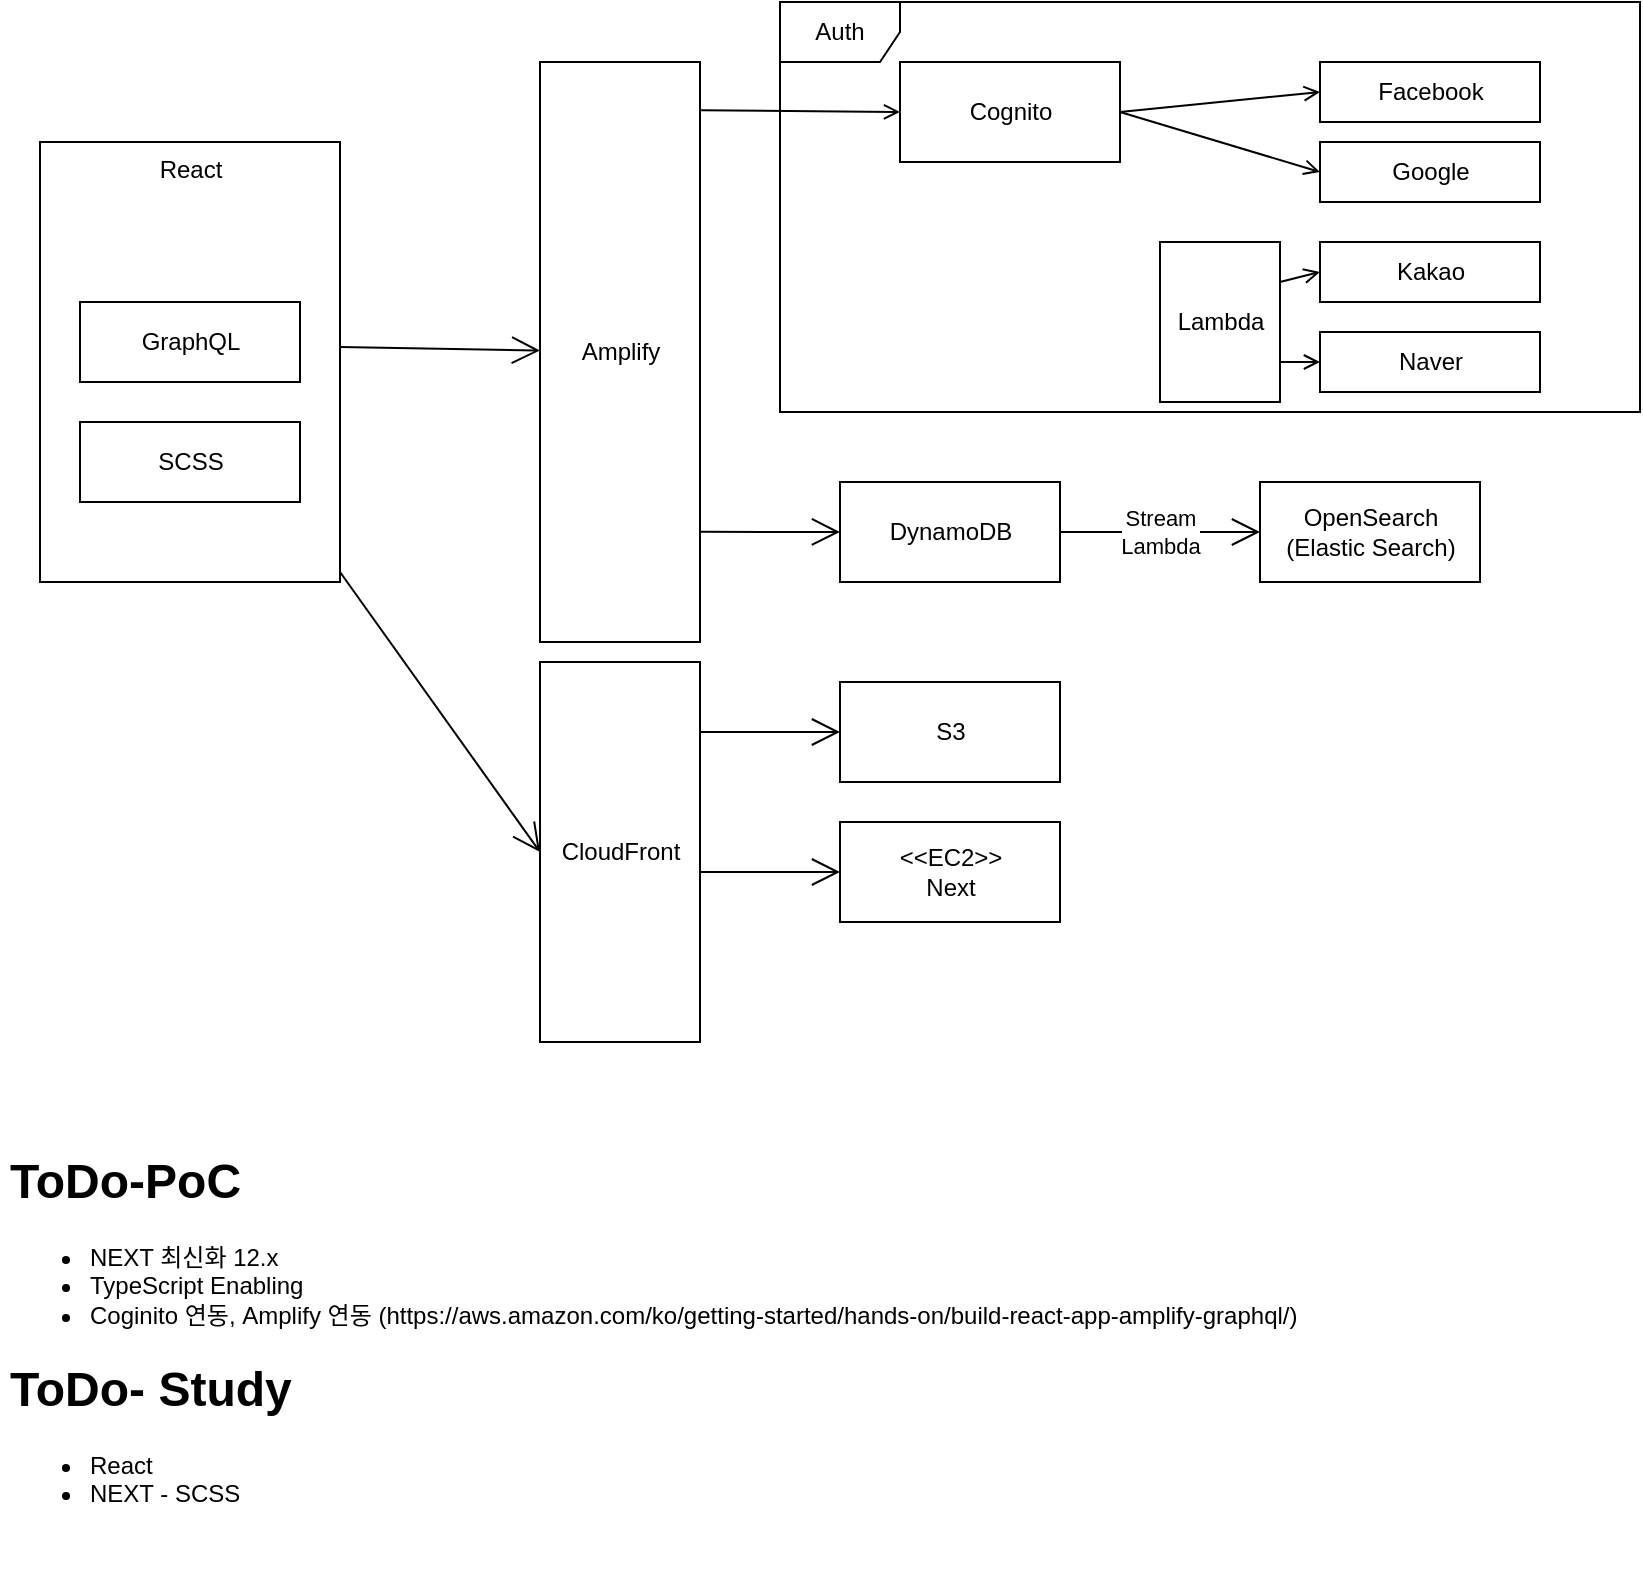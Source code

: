 <mxfile version="17.1.2" type="github">
  <diagram name="Page-1" id="58cdce13-f638-feb5-8d6f-7d28b1aa9fa0">
    <mxGraphModel dx="1242" dy="637" grid="1" gridSize="10" guides="1" tooltips="1" connect="1" arrows="1" fold="1" page="1" pageScale="1" pageWidth="1100" pageHeight="850" background="none" math="0" shadow="0">
      <root>
        <mxCell id="0" />
        <mxCell id="1" parent="0" />
        <mxCell id="fE0zM8Yy9JnagM1J_v-u-35" value="Auth" style="shape=umlFrame;whiteSpace=wrap;html=1;" parent="1" vertex="1">
          <mxGeometry x="470" y="10" width="430" height="205" as="geometry" />
        </mxCell>
        <mxCell id="fE0zM8Yy9JnagM1J_v-u-10" value="React" style="html=1;verticalAlign=top;" parent="1" vertex="1">
          <mxGeometry x="100" y="80" width="150" height="220" as="geometry" />
        </mxCell>
        <mxCell id="fE0zM8Yy9JnagM1J_v-u-11" value="DynamoDB" style="html=1;" parent="1" vertex="1">
          <mxGeometry x="500" y="250" width="110" height="50" as="geometry" />
        </mxCell>
        <mxCell id="fE0zM8Yy9JnagM1J_v-u-12" value="OpenSearch&lt;br&gt;(Elastic Search)" style="html=1;" parent="1" vertex="1">
          <mxGeometry x="710" y="250" width="110" height="50" as="geometry" />
        </mxCell>
        <mxCell id="fE0zM8Yy9JnagM1J_v-u-13" value="Stream&lt;br&gt;Lambda" style="endArrow=open;endFill=1;endSize=12;html=1;rounded=0;exitX=1;exitY=0.5;exitDx=0;exitDy=0;entryX=0;entryY=0.5;entryDx=0;entryDy=0;" parent="1" source="fE0zM8Yy9JnagM1J_v-u-11" target="fE0zM8Yy9JnagM1J_v-u-12" edge="1">
          <mxGeometry width="160" relative="1" as="geometry">
            <mxPoint x="690" y="300" as="sourcePoint" />
            <mxPoint x="750" y="305" as="targetPoint" />
          </mxGeometry>
        </mxCell>
        <mxCell id="fE0zM8Yy9JnagM1J_v-u-14" value="Cognito" style="html=1;" parent="1" vertex="1">
          <mxGeometry x="530" y="40" width="110" height="50" as="geometry" />
        </mxCell>
        <mxCell id="fE0zM8Yy9JnagM1J_v-u-16" value="" style="endArrow=open;endFill=1;endSize=12;html=1;rounded=0;exitX=1.006;exitY=0.81;exitDx=0;exitDy=0;entryX=0;entryY=0.5;entryDx=0;entryDy=0;exitPerimeter=0;" parent="1" source="fE0zM8Yy9JnagM1J_v-u-36" target="fE0zM8Yy9JnagM1J_v-u-11" edge="1">
          <mxGeometry width="160" relative="1" as="geometry">
            <mxPoint x="640" y="305" as="sourcePoint" />
            <mxPoint x="930" y="315" as="targetPoint" />
          </mxGeometry>
        </mxCell>
        <mxCell id="fE0zM8Yy9JnagM1J_v-u-18" value="Lambda" style="html=1;" parent="1" vertex="1">
          <mxGeometry x="660" y="130" width="60" height="80" as="geometry" />
        </mxCell>
        <mxCell id="fE0zM8Yy9JnagM1J_v-u-19" value="Kakao" style="html=1;" parent="1" vertex="1">
          <mxGeometry x="740" y="130" width="110" height="30" as="geometry" />
        </mxCell>
        <mxCell id="fE0zM8Yy9JnagM1J_v-u-20" value="Naver" style="html=1;" parent="1" vertex="1">
          <mxGeometry x="740" y="175" width="110" height="30" as="geometry" />
        </mxCell>
        <mxCell id="fE0zM8Yy9JnagM1J_v-u-21" value="Facebook" style="html=1;" parent="1" vertex="1">
          <mxGeometry x="740" y="40" width="110" height="30" as="geometry" />
        </mxCell>
        <mxCell id="fE0zM8Yy9JnagM1J_v-u-23" value="Google" style="html=1;" parent="1" vertex="1">
          <mxGeometry x="740" y="80" width="110" height="30" as="geometry" />
        </mxCell>
        <mxCell id="fE0zM8Yy9JnagM1J_v-u-25" value="GraphQL" style="html=1;" parent="1" vertex="1">
          <mxGeometry x="120" y="160" width="110" height="40" as="geometry" />
        </mxCell>
        <mxCell id="fE0zM8Yy9JnagM1J_v-u-26" value="" style="endArrow=open;endFill=0;endSize=6;html=1;rounded=0;exitX=1;exitY=0.25;exitDx=0;exitDy=0;entryX=0;entryY=0.5;entryDx=0;entryDy=0;strokeWidth=1;" parent="1" source="fE0zM8Yy9JnagM1J_v-u-18" target="fE0zM8Yy9JnagM1J_v-u-19" edge="1">
          <mxGeometry width="160" relative="1" as="geometry">
            <mxPoint x="650" y="-15" as="sourcePoint" />
            <mxPoint x="750" y="-15" as="targetPoint" />
          </mxGeometry>
        </mxCell>
        <mxCell id="fE0zM8Yy9JnagM1J_v-u-27" value="" style="endArrow=open;endFill=0;endSize=6;html=1;rounded=0;exitX=1;exitY=0.75;exitDx=0;exitDy=0;strokeWidth=1;" parent="1" source="fE0zM8Yy9JnagM1J_v-u-18" target="fE0zM8Yy9JnagM1J_v-u-20" edge="1">
          <mxGeometry width="160" relative="1" as="geometry">
            <mxPoint x="730" y="160" as="sourcePoint" />
            <mxPoint x="750" y="155" as="targetPoint" />
          </mxGeometry>
        </mxCell>
        <mxCell id="fE0zM8Yy9JnagM1J_v-u-28" value="" style="endArrow=open;endFill=0;endSize=6;html=1;rounded=0;exitX=1;exitY=0.5;exitDx=0;exitDy=0;entryX=0;entryY=0.5;entryDx=0;entryDy=0;strokeWidth=1;" parent="1" source="fE0zM8Yy9JnagM1J_v-u-14" target="fE0zM8Yy9JnagM1J_v-u-21" edge="1">
          <mxGeometry width="160" relative="1" as="geometry">
            <mxPoint x="730" y="160" as="sourcePoint" />
            <mxPoint x="750" y="155" as="targetPoint" />
          </mxGeometry>
        </mxCell>
        <mxCell id="fE0zM8Yy9JnagM1J_v-u-29" value="" style="endArrow=open;endFill=0;endSize=6;html=1;rounded=0;exitX=1;exitY=0.5;exitDx=0;exitDy=0;entryX=0;entryY=0.5;entryDx=0;entryDy=0;strokeWidth=1;" parent="1" source="fE0zM8Yy9JnagM1J_v-u-14" target="fE0zM8Yy9JnagM1J_v-u-23" edge="1">
          <mxGeometry width="160" relative="1" as="geometry">
            <mxPoint x="740" y="170" as="sourcePoint" />
            <mxPoint x="760" y="165" as="targetPoint" />
          </mxGeometry>
        </mxCell>
        <mxCell id="fE0zM8Yy9JnagM1J_v-u-36" value="Amplify" style="html=1;" parent="1" vertex="1">
          <mxGeometry x="350" y="40" width="80" height="290" as="geometry" />
        </mxCell>
        <mxCell id="fE0zM8Yy9JnagM1J_v-u-37" value="" style="endArrow=open;endFill=0;endSize=6;html=1;rounded=0;exitX=1.007;exitY=0.083;exitDx=0;exitDy=0;strokeWidth=1;exitPerimeter=0;" parent="1" source="fE0zM8Yy9JnagM1J_v-u-36" edge="1">
          <mxGeometry width="160" relative="1" as="geometry">
            <mxPoint x="650" y="75" as="sourcePoint" />
            <mxPoint x="530" y="65" as="targetPoint" />
          </mxGeometry>
        </mxCell>
        <mxCell id="fE0zM8Yy9JnagM1J_v-u-39" value="S3" style="html=1;" parent="1" vertex="1">
          <mxGeometry x="500" y="350" width="110" height="50" as="geometry" />
        </mxCell>
        <mxCell id="fE0zM8Yy9JnagM1J_v-u-40" value="" style="endArrow=open;endFill=1;endSize=12;html=1;rounded=0;entryX=0;entryY=0.5;entryDx=0;entryDy=0;" parent="1" target="fE0zM8Yy9JnagM1J_v-u-39" edge="1">
          <mxGeometry width="160" relative="1" as="geometry">
            <mxPoint x="430" y="375" as="sourcePoint" />
            <mxPoint x="620" y="315" as="targetPoint" />
          </mxGeometry>
        </mxCell>
        <mxCell id="fE0zM8Yy9JnagM1J_v-u-41" value="CloudFront" style="html=1;" parent="1" vertex="1">
          <mxGeometry x="350" y="340" width="80" height="190" as="geometry" />
        </mxCell>
        <mxCell id="fE0zM8Yy9JnagM1J_v-u-42" value="&amp;lt;&amp;lt;EC2&amp;gt;&amp;gt;&lt;br&gt;Next" style="html=1;" parent="1" vertex="1">
          <mxGeometry x="500" y="420" width="110" height="50" as="geometry" />
        </mxCell>
        <mxCell id="fE0zM8Yy9JnagM1J_v-u-43" value="" style="endArrow=open;endFill=1;endSize=12;html=1;rounded=0;entryX=0;entryY=0.5;entryDx=0;entryDy=0;" parent="1" target="fE0zM8Yy9JnagM1J_v-u-42" edge="1">
          <mxGeometry width="160" relative="1" as="geometry">
            <mxPoint x="430" y="445" as="sourcePoint" />
            <mxPoint x="620" y="385" as="targetPoint" />
          </mxGeometry>
        </mxCell>
        <mxCell id="fE0zM8Yy9JnagM1J_v-u-44" value="SCSS" style="html=1;" parent="1" vertex="1">
          <mxGeometry x="120" y="220" width="110" height="40" as="geometry" />
        </mxCell>
        <mxCell id="fE0zM8Yy9JnagM1J_v-u-45" value="" style="endArrow=open;endFill=1;endSize=12;html=1;rounded=0;exitX=1.001;exitY=0.466;exitDx=0;exitDy=0;exitPerimeter=0;" parent="1" source="fE0zM8Yy9JnagM1J_v-u-10" target="fE0zM8Yy9JnagM1J_v-u-36" edge="1">
          <mxGeometry width="160" relative="1" as="geometry">
            <mxPoint x="439.92" y="299.4" as="sourcePoint" />
            <mxPoint x="620" y="315" as="targetPoint" />
          </mxGeometry>
        </mxCell>
        <mxCell id="fE0zM8Yy9JnagM1J_v-u-46" value="" style="endArrow=open;endFill=1;endSize=12;html=1;rounded=0;entryX=0;entryY=0.5;entryDx=0;entryDy=0;" parent="1" source="fE0zM8Yy9JnagM1J_v-u-10" target="fE0zM8Yy9JnagM1J_v-u-41" edge="1">
          <mxGeometry width="160" relative="1" as="geometry">
            <mxPoint x="290.21" y="192.52" as="sourcePoint" />
            <mxPoint x="360" y="194.096" as="targetPoint" />
          </mxGeometry>
        </mxCell>
        <mxCell id="fE0zM8Yy9JnagM1J_v-u-47" value="&lt;p style=&quot;line-height: 0.9&quot;&gt;&lt;/p&gt;&lt;h1&gt;ToDo-PoC&lt;/h1&gt;&lt;p&gt;&lt;/p&gt;&lt;ul&gt;&lt;li&gt;NEXT 최신화 12.x&amp;nbsp;&lt;/li&gt;&lt;li&gt;TypeScript Enabling&amp;nbsp;&lt;/li&gt;&lt;li&gt;Coginito 연동, Amplify 연동 (https://aws.amazon.com/ko/getting-started/hands-on/build-react-app-amplify-graphql/)&lt;/li&gt;&lt;/ul&gt;&lt;h1&gt;ToDo- Study&lt;/h1&gt;&lt;div&gt;&lt;ul&gt;&lt;li&gt;React&lt;/li&gt;&lt;li&gt;NEXT - SCSS&lt;/li&gt;&lt;/ul&gt;&lt;/div&gt;&lt;p&gt;&lt;/p&gt;&lt;p&gt;&lt;/p&gt;" style="text;html=1;strokeColor=none;fillColor=none;spacing=5;spacingTop=-20;whiteSpace=wrap;overflow=hidden;rounded=0;" parent="1" vertex="1">
          <mxGeometry x="80" y="580" width="700" height="220" as="geometry" />
        </mxCell>
      </root>
    </mxGraphModel>
  </diagram>
</mxfile>
